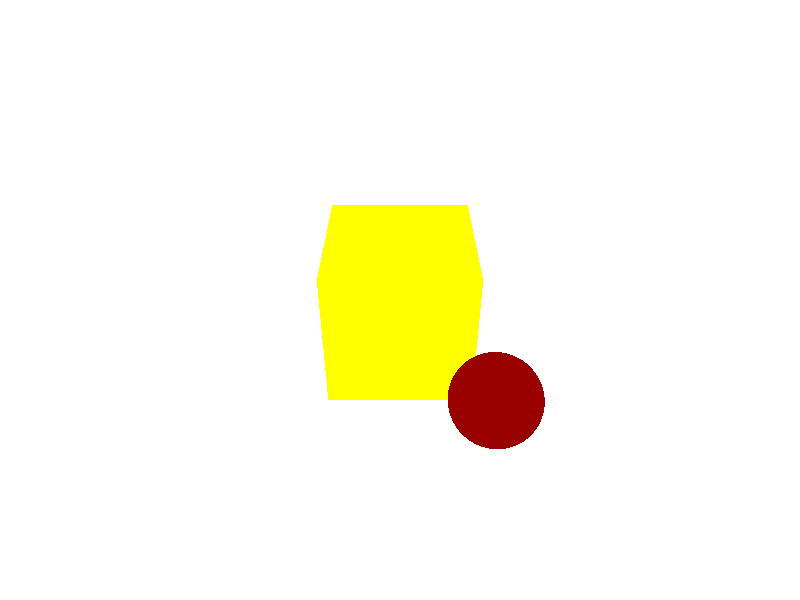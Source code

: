 // cs174, assignment 1 sample file (RIGHT HANDED)

camera {
  location  <0, 10, -14>
  up        <0,  1,  0>
  right     <1.33333, 0,  0>
  look_at   <0, 0, 0>
}


light_source {<15, 12, -20> color rgb <1.5, 1.5, 1.5>}


box { <-2, -2, -2>, <2, 2, 2>
  pigment { color rgb <1, 1, 0>}
  finish {ambient 0.2 diffuse 0.4}
}

sphere { <2, 1, -5>, 1
  pigment { color rgb <0.6, 0.0, 0.0>}
  finish {ambient 0.01 diffuse 0.7}
}


plane {<0, 1, 0>, -2
      pigment {color rgb <1, 1, 1>}
      finish {ambient 0.1 diffuse 0.8}
}

